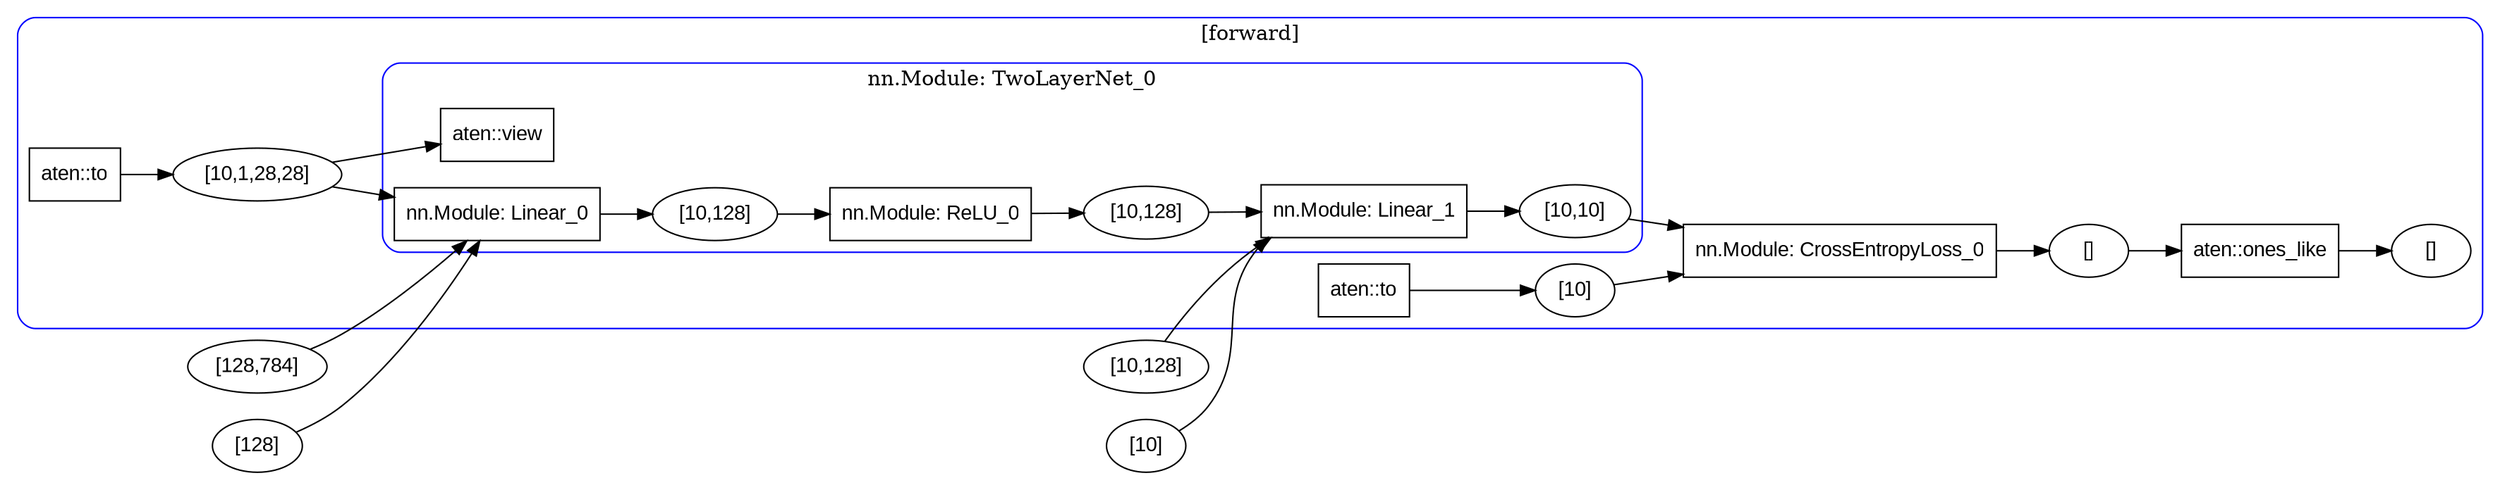 digraph G {
    rankdir=LR;
    node [fontname="Arial"];
    subgraph cluster_1 {
        label="[forward]";
        style=rounded;
        color=blue;
        "2" [label="aten::to", shape=box];
        "3" [label="aten::to", shape=box];
        subgraph cluster_4 {
            label="nn.Module: TwoLayerNet_0";
            style=rounded;
            color=blue;
            "5" [label="aten::view", shape=box];
            "6" [label="nn.Module: Linear_0", shape=box];
            "9" [label="nn.Module: ReLU_0", shape=box];
            "12" [label="nn.Module: Linear_1", shape=box];
            "8" [label="[10,128]", shape=ellipse];
            "11" [label="[10,128]", shape=ellipse];
            "14" [label="[10,10]", shape=ellipse];
        }
        "15" [label="nn.Module: CrossEntropyLoss_0", shape=box];
        "20" [label="aten::ones_like", shape=box];
        "21" [label="[10,1,28,28]", shape=ellipse];
        "22" [label="[10]", shape=ellipse];
        "23" [label="[]", shape=ellipse];
        "18" [label="[]", shape=ellipse];
    }
    "24" [label="[128,784]", shape=ellipse];
    "25" [label="[128]", shape=ellipse];
    "26" [label="[10,128]", shape=ellipse];
    "27" [label="[10]", shape=ellipse];
    "2" -> "21";
    "3" -> "22";
    "6" -> "8";
    "9" -> "11";
    "12" -> "14";
    "8" -> "9";
    "11" -> "12";
    "14" -> "15";
    "15" -> "18";
    "20" -> "23";
    "21" -> "5";
    "21" -> "6";
    "22" -> "15";
    "18" -> "20";
    "24" -> "6";
    "25" -> "6";
    "26" -> "12";
    "27" -> "12";
}